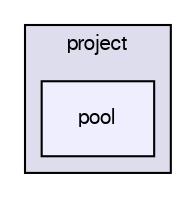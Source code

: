 digraph "C:/Workspace_Java_SE_3/Project/src/by/epam/project/pool" {
  bgcolor=transparent;
  compound=true
  node [ fontsize="10", fontname="FreeSans"];
  edge [ labelfontsize="10", labelfontname="FreeSans"];
  subgraph clusterdir_d0a5fcba9f43674a434d49a672afc364 {
    graph [ bgcolor="#ddddee", pencolor="black", label="project" fontname="FreeSans", fontsize="10", URL="dir_d0a5fcba9f43674a434d49a672afc364.html"]
  dir_1255eeab8d30d8b727f694386683d2a2 [shape=box, label="pool", style="filled", fillcolor="#eeeeff", pencolor="black", URL="dir_1255eeab8d30d8b727f694386683d2a2.html"];
  }
}

